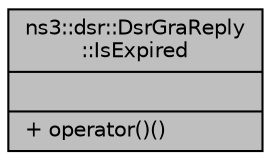 digraph "ns3::dsr::DsrGraReply::IsExpired"
{
  edge [fontname="Helvetica",fontsize="10",labelfontname="Helvetica",labelfontsize="10"];
  node [fontname="Helvetica",fontsize="10",shape=record];
  Node1 [label="{ns3::dsr::DsrGraReply\l::IsExpired\n||+ operator()()\l}",height=0.2,width=0.4,color="black", fillcolor="grey75", style="filled", fontcolor="black"];
}
